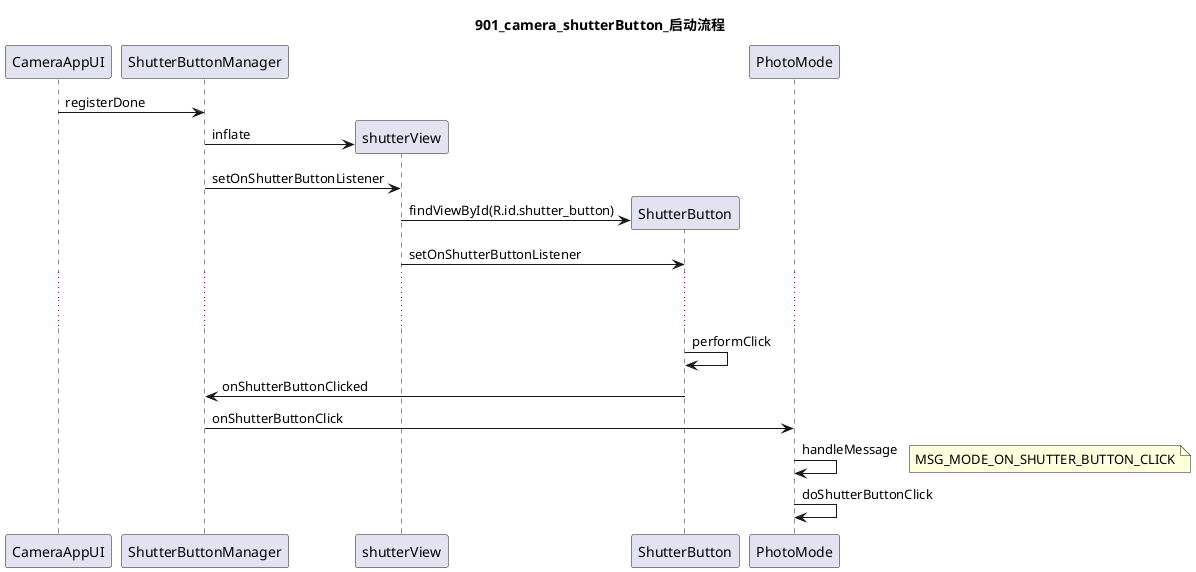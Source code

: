 @startuml
title 901_camera_shutterButton_启动流程

CameraAppUI->ShutterButtonManager:registerDone
create shutterView
ShutterButtonManager->shutterView:inflate
ShutterButtonManager->shutterView:setOnShutterButtonListener
create ShutterButton
shutterView->ShutterButton:findViewById(R.id.shutter_button)
shutterView->ShutterButton:setOnShutterButtonListener
...
...
ShutterButton->ShutterButton:performClick
ShutterButton->ShutterButtonManager:onShutterButtonClicked
ShutterButtonManager->PhotoMode:onShutterButtonClick
PhotoMode->PhotoMode:handleMessage
note right:MSG_MODE_ON_SHUTTER_BUTTON_CLICK
PhotoMode->PhotoMode:doShutterButtonClick



@enduml